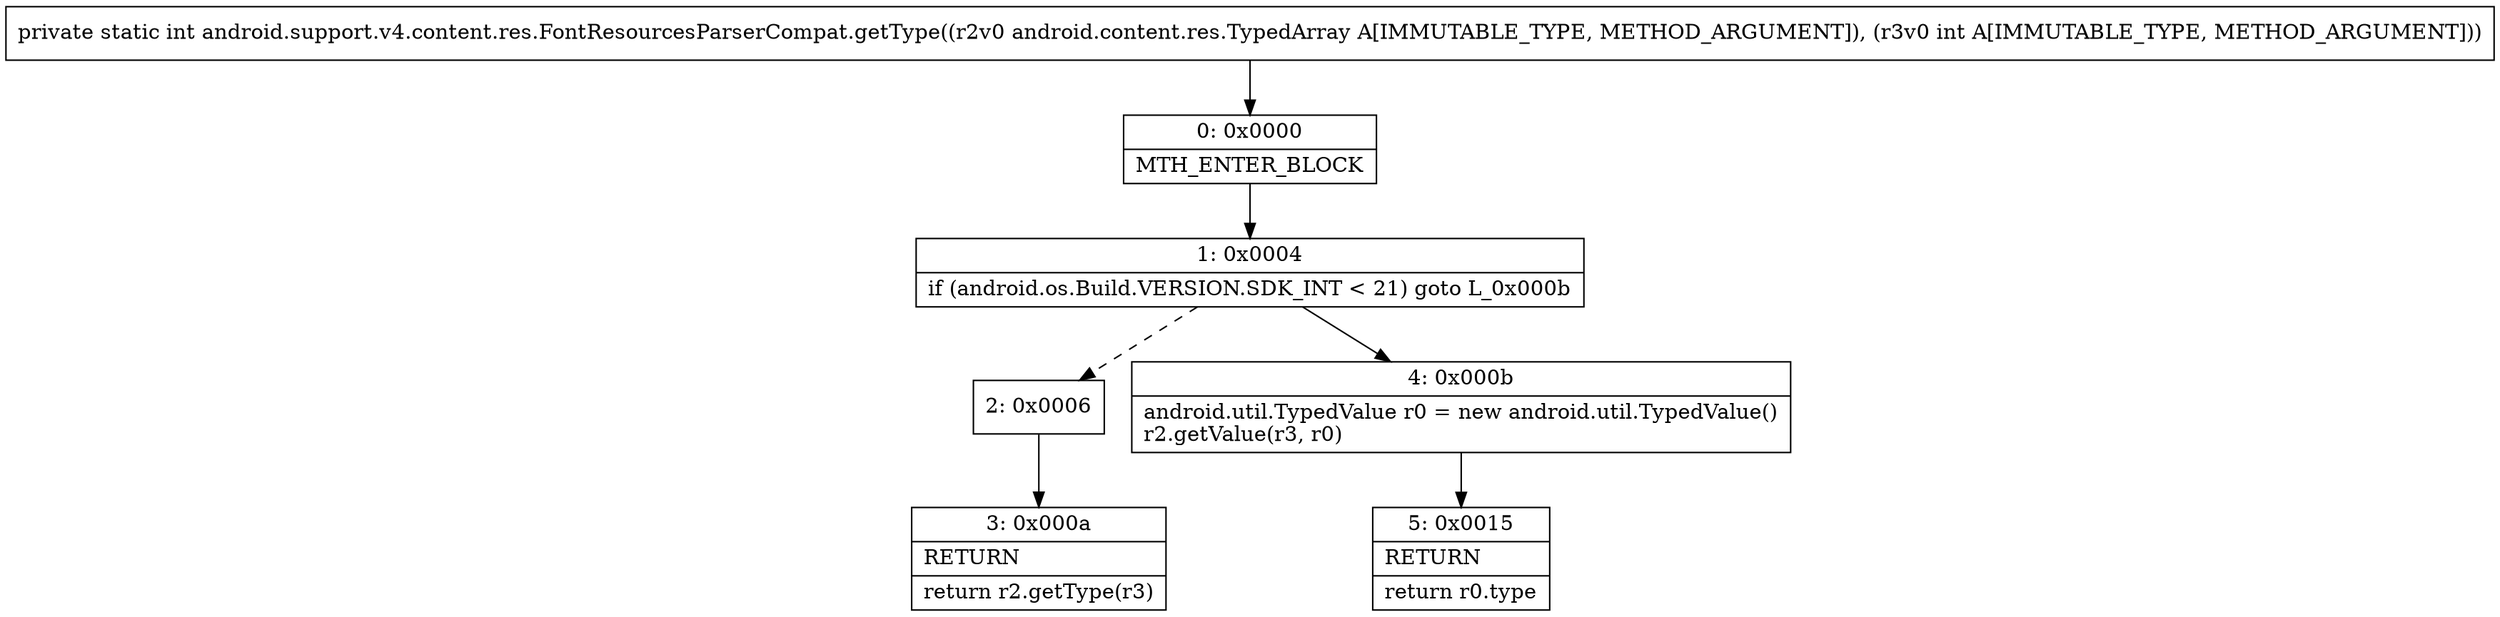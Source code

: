 digraph "CFG forandroid.support.v4.content.res.FontResourcesParserCompat.getType(Landroid\/content\/res\/TypedArray;I)I" {
Node_0 [shape=record,label="{0\:\ 0x0000|MTH_ENTER_BLOCK\l}"];
Node_1 [shape=record,label="{1\:\ 0x0004|if (android.os.Build.VERSION.SDK_INT \< 21) goto L_0x000b\l}"];
Node_2 [shape=record,label="{2\:\ 0x0006}"];
Node_3 [shape=record,label="{3\:\ 0x000a|RETURN\l|return r2.getType(r3)\l}"];
Node_4 [shape=record,label="{4\:\ 0x000b|android.util.TypedValue r0 = new android.util.TypedValue()\lr2.getValue(r3, r0)\l}"];
Node_5 [shape=record,label="{5\:\ 0x0015|RETURN\l|return r0.type\l}"];
MethodNode[shape=record,label="{private static int android.support.v4.content.res.FontResourcesParserCompat.getType((r2v0 android.content.res.TypedArray A[IMMUTABLE_TYPE, METHOD_ARGUMENT]), (r3v0 int A[IMMUTABLE_TYPE, METHOD_ARGUMENT])) }"];
MethodNode -> Node_0;
Node_0 -> Node_1;
Node_1 -> Node_2[style=dashed];
Node_1 -> Node_4;
Node_2 -> Node_3;
Node_4 -> Node_5;
}

